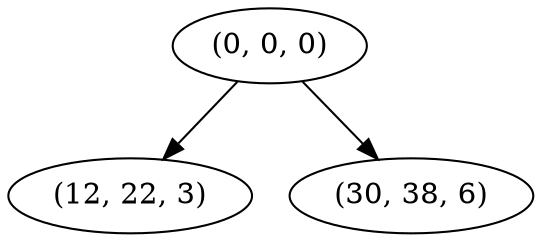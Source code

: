 digraph tree {
    "(0, 0, 0)";
    "(12, 22, 3)";
    "(30, 38, 6)";
    "(0, 0, 0)" -> "(12, 22, 3)";
    "(0, 0, 0)" -> "(30, 38, 6)";
}

